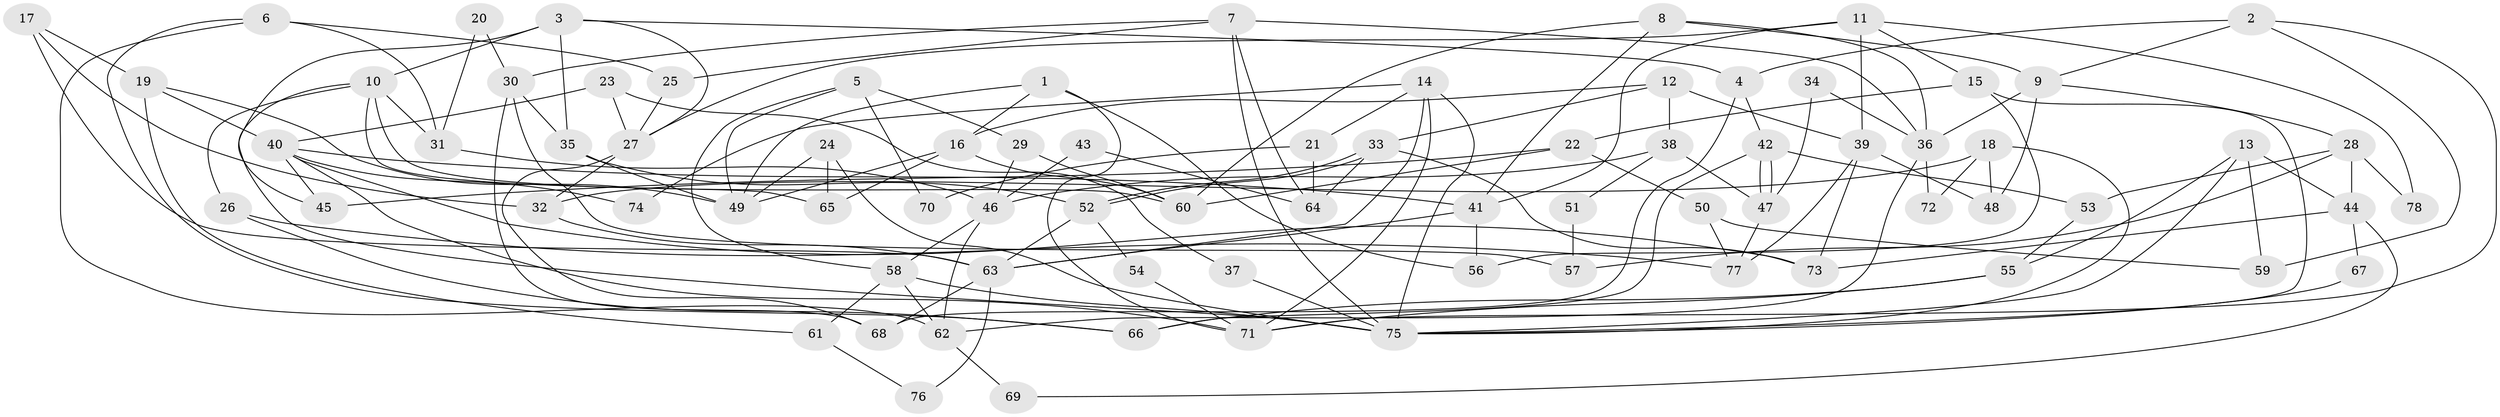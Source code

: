 // coarse degree distribution, {7: 0.08333333333333333, 3: 0.125, 16: 0.08333333333333333, 4: 0.125, 6: 0.08333333333333333, 10: 0.08333333333333333, 9: 0.125, 11: 0.08333333333333333, 2: 0.20833333333333334}
// Generated by graph-tools (version 1.1) at 2025/18/03/04/25 18:18:45]
// undirected, 78 vertices, 156 edges
graph export_dot {
graph [start="1"]
  node [color=gray90,style=filled];
  1;
  2;
  3;
  4;
  5;
  6;
  7;
  8;
  9;
  10;
  11;
  12;
  13;
  14;
  15;
  16;
  17;
  18;
  19;
  20;
  21;
  22;
  23;
  24;
  25;
  26;
  27;
  28;
  29;
  30;
  31;
  32;
  33;
  34;
  35;
  36;
  37;
  38;
  39;
  40;
  41;
  42;
  43;
  44;
  45;
  46;
  47;
  48;
  49;
  50;
  51;
  52;
  53;
  54;
  55;
  56;
  57;
  58;
  59;
  60;
  61;
  62;
  63;
  64;
  65;
  66;
  67;
  68;
  69;
  70;
  71;
  72;
  73;
  74;
  75;
  76;
  77;
  78;
  1 -- 71;
  1 -- 16;
  1 -- 49;
  1 -- 56;
  2 -- 4;
  2 -- 9;
  2 -- 59;
  2 -- 71;
  3 -- 4;
  3 -- 27;
  3 -- 10;
  3 -- 35;
  3 -- 45;
  4 -- 68;
  4 -- 42;
  5 -- 29;
  5 -- 58;
  5 -- 49;
  5 -- 70;
  6 -- 62;
  6 -- 66;
  6 -- 25;
  6 -- 31;
  7 -- 36;
  7 -- 25;
  7 -- 30;
  7 -- 64;
  7 -- 75;
  8 -- 60;
  8 -- 41;
  8 -- 9;
  8 -- 36;
  9 -- 48;
  9 -- 28;
  9 -- 36;
  10 -- 60;
  10 -- 26;
  10 -- 31;
  10 -- 65;
  10 -- 75;
  11 -- 15;
  11 -- 41;
  11 -- 27;
  11 -- 39;
  11 -- 78;
  12 -- 33;
  12 -- 16;
  12 -- 38;
  12 -- 39;
  13 -- 75;
  13 -- 44;
  13 -- 55;
  13 -- 59;
  14 -- 63;
  14 -- 75;
  14 -- 21;
  14 -- 71;
  14 -- 74;
  15 -- 22;
  15 -- 75;
  15 -- 56;
  16 -- 49;
  16 -- 65;
  16 -- 60;
  17 -- 63;
  17 -- 19;
  17 -- 32;
  18 -- 75;
  18 -- 32;
  18 -- 48;
  18 -- 72;
  19 -- 49;
  19 -- 40;
  19 -- 61;
  20 -- 30;
  20 -- 31;
  21 -- 64;
  21 -- 70;
  22 -- 45;
  22 -- 50;
  22 -- 60;
  23 -- 27;
  23 -- 40;
  23 -- 37;
  24 -- 75;
  24 -- 49;
  24 -- 65;
  25 -- 27;
  26 -- 77;
  26 -- 66;
  27 -- 32;
  27 -- 68;
  28 -- 53;
  28 -- 44;
  28 -- 57;
  28 -- 78;
  29 -- 60;
  29 -- 46;
  30 -- 35;
  30 -- 57;
  30 -- 68;
  31 -- 46;
  32 -- 63;
  33 -- 52;
  33 -- 52;
  33 -- 73;
  33 -- 64;
  34 -- 36;
  34 -- 47;
  35 -- 49;
  35 -- 52;
  36 -- 62;
  36 -- 72;
  37 -- 75;
  38 -- 46;
  38 -- 47;
  38 -- 51;
  39 -- 48;
  39 -- 73;
  39 -- 77;
  40 -- 71;
  40 -- 41;
  40 -- 45;
  40 -- 73;
  40 -- 74;
  41 -- 63;
  41 -- 56;
  42 -- 47;
  42 -- 47;
  42 -- 66;
  42 -- 53;
  43 -- 64;
  43 -- 46;
  44 -- 73;
  44 -- 67;
  44 -- 69;
  46 -- 58;
  46 -- 62;
  47 -- 77;
  50 -- 59;
  50 -- 77;
  51 -- 57;
  52 -- 54;
  52 -- 63;
  53 -- 55;
  54 -- 71;
  55 -- 71;
  55 -- 66;
  58 -- 62;
  58 -- 75;
  58 -- 61;
  61 -- 76;
  62 -- 69;
  63 -- 68;
  63 -- 76;
  67 -- 75;
}
